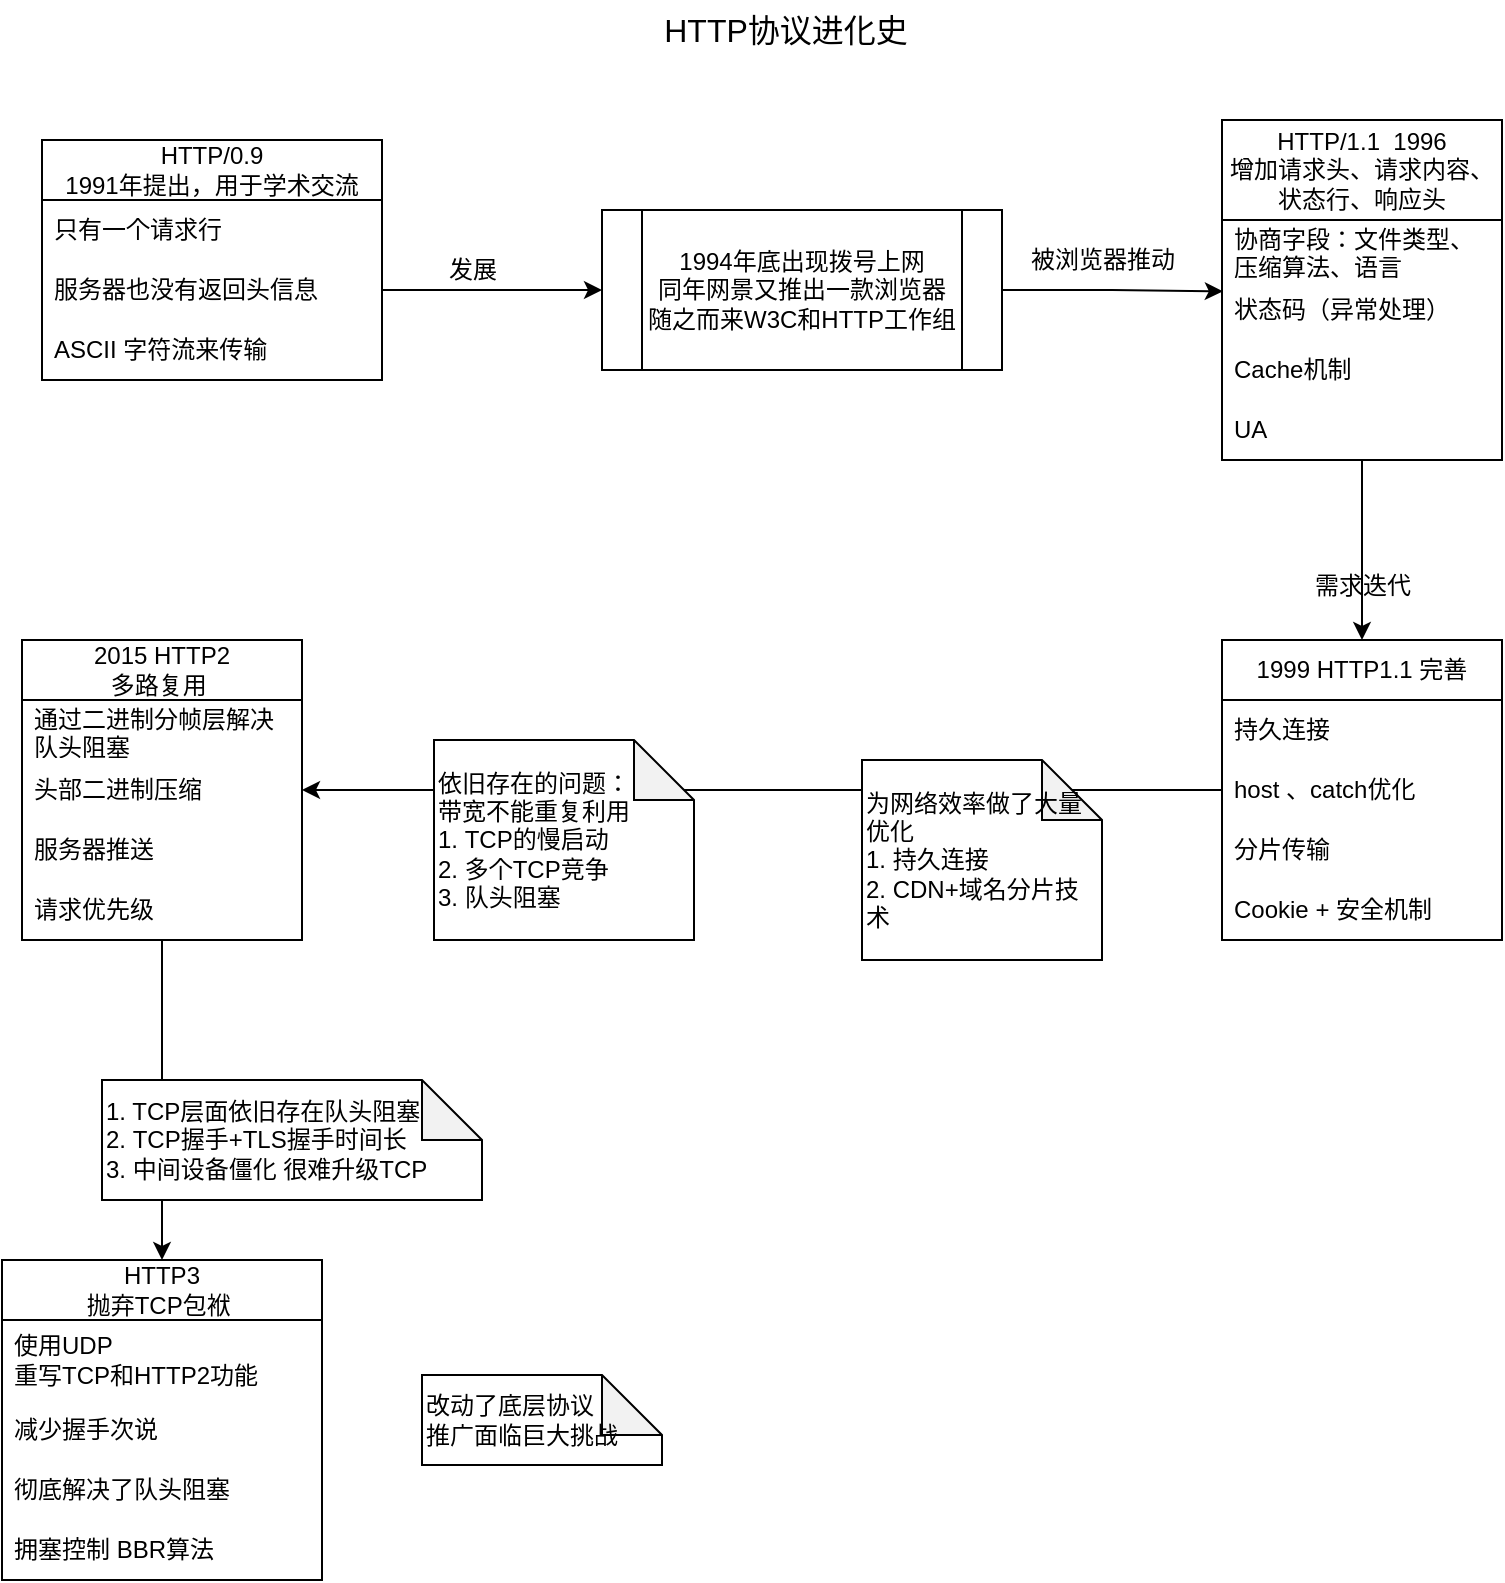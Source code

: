 <mxfile version="21.6.5" type="github">
  <diagram name="第 1 页" id="3cMhDdvCLDCUDS7P29Dp">
    <mxGraphModel dx="1252" dy="836" grid="1" gridSize="10" guides="1" tooltips="1" connect="1" arrows="1" fold="1" page="1" pageScale="1" pageWidth="827" pageHeight="1169" math="0" shadow="0">
      <root>
        <mxCell id="0" />
        <mxCell id="1" parent="0" />
        <mxCell id="F_t4GFWggmV5oPJhnei1-1" value="&lt;font style=&quot;font-size: 16px;&quot;&gt;HTTP协议进化史&lt;/font&gt;" style="text;html=1;strokeColor=none;fillColor=none;align=center;verticalAlign=middle;whiteSpace=wrap;rounded=0;" vertex="1" parent="1">
          <mxGeometry x="414" y="230" width="156" height="30" as="geometry" />
        </mxCell>
        <mxCell id="F_t4GFWggmV5oPJhnei1-4" value="HTTP/0.9&lt;br&gt;1991年提出，用于学术交流" style="swimlane;fontStyle=0;childLayout=stackLayout;horizontal=1;startSize=30;horizontalStack=0;resizeParent=1;resizeParentMax=0;resizeLast=0;collapsible=1;marginBottom=0;whiteSpace=wrap;html=1;" vertex="1" parent="1">
          <mxGeometry x="120" y="300" width="170" height="120" as="geometry" />
        </mxCell>
        <mxCell id="F_t4GFWggmV5oPJhnei1-5" value="只有一个请求行" style="text;strokeColor=none;fillColor=none;align=left;verticalAlign=middle;spacingLeft=4;spacingRight=4;overflow=hidden;points=[[0,0.5],[1,0.5]];portConstraint=eastwest;rotatable=0;whiteSpace=wrap;html=1;" vertex="1" parent="F_t4GFWggmV5oPJhnei1-4">
          <mxGeometry y="30" width="170" height="30" as="geometry" />
        </mxCell>
        <mxCell id="F_t4GFWggmV5oPJhnei1-6" value="服务器也没有返回头信息" style="text;strokeColor=none;fillColor=none;align=left;verticalAlign=middle;spacingLeft=4;spacingRight=4;overflow=hidden;points=[[0,0.5],[1,0.5]];portConstraint=eastwest;rotatable=0;whiteSpace=wrap;html=1;" vertex="1" parent="F_t4GFWggmV5oPJhnei1-4">
          <mxGeometry y="60" width="170" height="30" as="geometry" />
        </mxCell>
        <mxCell id="F_t4GFWggmV5oPJhnei1-7" value="ASCII 字符流来传输" style="text;strokeColor=none;fillColor=none;align=left;verticalAlign=middle;spacingLeft=4;spacingRight=4;overflow=hidden;points=[[0,0.5],[1,0.5]];portConstraint=eastwest;rotatable=0;whiteSpace=wrap;html=1;" vertex="1" parent="F_t4GFWggmV5oPJhnei1-4">
          <mxGeometry y="90" width="170" height="30" as="geometry" />
        </mxCell>
        <mxCell id="F_t4GFWggmV5oPJhnei1-17" style="edgeStyle=orthogonalEdgeStyle;rounded=0;orthogonalLoop=1;jettySize=auto;html=1;entryX=0.003;entryY=0.189;entryDx=0;entryDy=0;entryPerimeter=0;" edge="1" parent="1" source="F_t4GFWggmV5oPJhnei1-8" target="F_t4GFWggmV5oPJhnei1-11">
          <mxGeometry relative="1" as="geometry" />
        </mxCell>
        <mxCell id="F_t4GFWggmV5oPJhnei1-8" value="1994年底出现拨号上网&lt;br&gt;同年网景又推出一款浏览器&lt;br&gt;随之而来W3C和HTTP工作组" style="shape=process;whiteSpace=wrap;html=1;backgroundOutline=1;" vertex="1" parent="1">
          <mxGeometry x="400" y="335" width="200" height="80" as="geometry" />
        </mxCell>
        <mxCell id="F_t4GFWggmV5oPJhnei1-25" style="edgeStyle=orthogonalEdgeStyle;rounded=0;orthogonalLoop=1;jettySize=auto;html=1;entryX=0.5;entryY=0;entryDx=0;entryDy=0;" edge="1" parent="1" source="F_t4GFWggmV5oPJhnei1-9" target="F_t4GFWggmV5oPJhnei1-21">
          <mxGeometry relative="1" as="geometry" />
        </mxCell>
        <mxCell id="F_t4GFWggmV5oPJhnei1-9" value="HTTP/1.1&amp;nbsp; 1996&lt;br&gt;增加请求头、请求内容、状态行、响应头" style="swimlane;fontStyle=0;childLayout=stackLayout;horizontal=1;startSize=50;horizontalStack=0;resizeParent=1;resizeParentMax=0;resizeLast=0;collapsible=1;marginBottom=0;whiteSpace=wrap;html=1;" vertex="1" parent="1">
          <mxGeometry x="710" y="290" width="140" height="170" as="geometry" />
        </mxCell>
        <mxCell id="F_t4GFWggmV5oPJhnei1-10" value="协商字段：文件类型、压缩算法、语言" style="text;strokeColor=none;fillColor=none;align=left;verticalAlign=middle;spacingLeft=4;spacingRight=4;overflow=hidden;points=[[0,0.5],[1,0.5]];portConstraint=eastwest;rotatable=0;whiteSpace=wrap;html=1;" vertex="1" parent="F_t4GFWggmV5oPJhnei1-9">
          <mxGeometry y="50" width="140" height="30" as="geometry" />
        </mxCell>
        <mxCell id="F_t4GFWggmV5oPJhnei1-11" value="状态码（异常处理）" style="text;strokeColor=none;fillColor=none;align=left;verticalAlign=middle;spacingLeft=4;spacingRight=4;overflow=hidden;points=[[0,0.5],[1,0.5]];portConstraint=eastwest;rotatable=0;whiteSpace=wrap;html=1;" vertex="1" parent="F_t4GFWggmV5oPJhnei1-9">
          <mxGeometry y="80" width="140" height="30" as="geometry" />
        </mxCell>
        <mxCell id="F_t4GFWggmV5oPJhnei1-12" value="Cache机制" style="text;strokeColor=none;fillColor=none;align=left;verticalAlign=middle;spacingLeft=4;spacingRight=4;overflow=hidden;points=[[0,0.5],[1,0.5]];portConstraint=eastwest;rotatable=0;whiteSpace=wrap;html=1;" vertex="1" parent="F_t4GFWggmV5oPJhnei1-9">
          <mxGeometry y="110" width="140" height="30" as="geometry" />
        </mxCell>
        <mxCell id="F_t4GFWggmV5oPJhnei1-20" value="UA" style="text;strokeColor=none;fillColor=none;align=left;verticalAlign=middle;spacingLeft=4;spacingRight=4;overflow=hidden;points=[[0,0.5],[1,0.5]];portConstraint=eastwest;rotatable=0;whiteSpace=wrap;html=1;" vertex="1" parent="F_t4GFWggmV5oPJhnei1-9">
          <mxGeometry y="140" width="140" height="30" as="geometry" />
        </mxCell>
        <mxCell id="F_t4GFWggmV5oPJhnei1-16" style="edgeStyle=orthogonalEdgeStyle;rounded=0;orthogonalLoop=1;jettySize=auto;html=1;entryX=0;entryY=0.5;entryDx=0;entryDy=0;" edge="1" parent="1" source="F_t4GFWggmV5oPJhnei1-6" target="F_t4GFWggmV5oPJhnei1-8">
          <mxGeometry relative="1" as="geometry" />
        </mxCell>
        <mxCell id="F_t4GFWggmV5oPJhnei1-18" value="被浏览器推动" style="text;html=1;align=center;verticalAlign=middle;resizable=0;points=[];autosize=1;strokeColor=none;fillColor=none;" vertex="1" parent="1">
          <mxGeometry x="600" y="345" width="100" height="30" as="geometry" />
        </mxCell>
        <mxCell id="F_t4GFWggmV5oPJhnei1-19" value="发展" style="text;html=1;align=center;verticalAlign=middle;resizable=0;points=[];autosize=1;strokeColor=none;fillColor=none;" vertex="1" parent="1">
          <mxGeometry x="310" y="350" width="50" height="30" as="geometry" />
        </mxCell>
        <mxCell id="F_t4GFWggmV5oPJhnei1-34" value="" style="edgeStyle=orthogonalEdgeStyle;rounded=0;orthogonalLoop=1;jettySize=auto;html=1;" edge="1" parent="1" source="F_t4GFWggmV5oPJhnei1-21" target="F_t4GFWggmV5oPJhnei1-29">
          <mxGeometry relative="1" as="geometry" />
        </mxCell>
        <mxCell id="F_t4GFWggmV5oPJhnei1-21" value="1999 HTTP1.1 完善" style="swimlane;fontStyle=0;childLayout=stackLayout;horizontal=1;startSize=30;horizontalStack=0;resizeParent=1;resizeParentMax=0;resizeLast=0;collapsible=1;marginBottom=0;whiteSpace=wrap;html=1;" vertex="1" parent="1">
          <mxGeometry x="710" y="550" width="140" height="150" as="geometry" />
        </mxCell>
        <mxCell id="F_t4GFWggmV5oPJhnei1-22" value="持久连接" style="text;strokeColor=none;fillColor=none;align=left;verticalAlign=middle;spacingLeft=4;spacingRight=4;overflow=hidden;points=[[0,0.5],[1,0.5]];portConstraint=eastwest;rotatable=0;whiteSpace=wrap;html=1;" vertex="1" parent="F_t4GFWggmV5oPJhnei1-21">
          <mxGeometry y="30" width="140" height="30" as="geometry" />
        </mxCell>
        <mxCell id="F_t4GFWggmV5oPJhnei1-23" value="host 、catch优化" style="text;strokeColor=none;fillColor=none;align=left;verticalAlign=middle;spacingLeft=4;spacingRight=4;overflow=hidden;points=[[0,0.5],[1,0.5]];portConstraint=eastwest;rotatable=0;whiteSpace=wrap;html=1;" vertex="1" parent="F_t4GFWggmV5oPJhnei1-21">
          <mxGeometry y="60" width="140" height="30" as="geometry" />
        </mxCell>
        <mxCell id="F_t4GFWggmV5oPJhnei1-24" value="分片传输" style="text;strokeColor=none;fillColor=none;align=left;verticalAlign=middle;spacingLeft=4;spacingRight=4;overflow=hidden;points=[[0,0.5],[1,0.5]];portConstraint=eastwest;rotatable=0;whiteSpace=wrap;html=1;" vertex="1" parent="F_t4GFWggmV5oPJhnei1-21">
          <mxGeometry y="90" width="140" height="30" as="geometry" />
        </mxCell>
        <mxCell id="F_t4GFWggmV5oPJhnei1-28" value="Cookie + 安全机制" style="text;strokeColor=none;fillColor=none;align=left;verticalAlign=middle;spacingLeft=4;spacingRight=4;overflow=hidden;points=[[0,0.5],[1,0.5]];portConstraint=eastwest;rotatable=0;whiteSpace=wrap;html=1;" vertex="1" parent="F_t4GFWggmV5oPJhnei1-21">
          <mxGeometry y="120" width="140" height="30" as="geometry" />
        </mxCell>
        <mxCell id="F_t4GFWggmV5oPJhnei1-26" value="需求迭代" style="text;html=1;align=center;verticalAlign=middle;resizable=0;points=[];autosize=1;strokeColor=none;fillColor=none;" vertex="1" parent="1">
          <mxGeometry x="745" y="508" width="70" height="30" as="geometry" />
        </mxCell>
        <mxCell id="F_t4GFWggmV5oPJhnei1-27" value="为网络效率做了大量优化&lt;br&gt;1. 持久连接&lt;br&gt;2. CDN+域名分片技术" style="shape=note;whiteSpace=wrap;html=1;backgroundOutline=1;darkOpacity=0.05;align=left;" vertex="1" parent="1">
          <mxGeometry x="530" y="610" width="120" height="100" as="geometry" />
        </mxCell>
        <mxCell id="F_t4GFWggmV5oPJhnei1-43" value="" style="edgeStyle=orthogonalEdgeStyle;rounded=0;orthogonalLoop=1;jettySize=auto;html=1;" edge="1" parent="1" source="F_t4GFWggmV5oPJhnei1-29" target="F_t4GFWggmV5oPJhnei1-37">
          <mxGeometry relative="1" as="geometry" />
        </mxCell>
        <mxCell id="F_t4GFWggmV5oPJhnei1-29" value="2015 HTTP2&lt;br&gt;多路复用&amp;nbsp;" style="swimlane;fontStyle=0;childLayout=stackLayout;horizontal=1;startSize=30;horizontalStack=0;resizeParent=1;resizeParentMax=0;resizeLast=0;collapsible=1;marginBottom=0;whiteSpace=wrap;html=1;" vertex="1" parent="1">
          <mxGeometry x="110" y="550" width="140" height="150" as="geometry" />
        </mxCell>
        <mxCell id="F_t4GFWggmV5oPJhnei1-30" value="通过二进制分帧层解决队头阻塞" style="text;strokeColor=none;fillColor=none;align=left;verticalAlign=middle;spacingLeft=4;spacingRight=4;overflow=hidden;points=[[0,0.5],[1,0.5]];portConstraint=eastwest;rotatable=0;whiteSpace=wrap;html=1;" vertex="1" parent="F_t4GFWggmV5oPJhnei1-29">
          <mxGeometry y="30" width="140" height="30" as="geometry" />
        </mxCell>
        <mxCell id="F_t4GFWggmV5oPJhnei1-31" value="头部二进制压缩" style="text;strokeColor=none;fillColor=none;align=left;verticalAlign=middle;spacingLeft=4;spacingRight=4;overflow=hidden;points=[[0,0.5],[1,0.5]];portConstraint=eastwest;rotatable=0;whiteSpace=wrap;html=1;" vertex="1" parent="F_t4GFWggmV5oPJhnei1-29">
          <mxGeometry y="60" width="140" height="30" as="geometry" />
        </mxCell>
        <mxCell id="F_t4GFWggmV5oPJhnei1-32" value="服务器推送" style="text;strokeColor=none;fillColor=none;align=left;verticalAlign=middle;spacingLeft=4;spacingRight=4;overflow=hidden;points=[[0,0.5],[1,0.5]];portConstraint=eastwest;rotatable=0;whiteSpace=wrap;html=1;" vertex="1" parent="F_t4GFWggmV5oPJhnei1-29">
          <mxGeometry y="90" width="140" height="30" as="geometry" />
        </mxCell>
        <mxCell id="F_t4GFWggmV5oPJhnei1-33" value="请求优先级" style="text;strokeColor=none;fillColor=none;align=left;verticalAlign=middle;spacingLeft=4;spacingRight=4;overflow=hidden;points=[[0,0.5],[1,0.5]];portConstraint=eastwest;rotatable=0;whiteSpace=wrap;html=1;" vertex="1" parent="F_t4GFWggmV5oPJhnei1-29">
          <mxGeometry y="120" width="140" height="30" as="geometry" />
        </mxCell>
        <mxCell id="F_t4GFWggmV5oPJhnei1-35" value="依旧存在的问题：&lt;br&gt;带宽不能重复利用&lt;br&gt;1. TCP的慢启动&lt;br&gt;2. 多个TCP竞争&lt;br&gt;3. 队头阻塞" style="shape=note;whiteSpace=wrap;html=1;backgroundOutline=1;darkOpacity=0.05;align=left;" vertex="1" parent="1">
          <mxGeometry x="316" y="600" width="130" height="100" as="geometry" />
        </mxCell>
        <mxCell id="F_t4GFWggmV5oPJhnei1-37" value="HTTP3&lt;br&gt;抛弃TCP包袱&amp;nbsp;" style="swimlane;fontStyle=0;childLayout=stackLayout;horizontal=1;startSize=30;horizontalStack=0;resizeParent=1;resizeParentMax=0;resizeLast=0;collapsible=1;marginBottom=0;whiteSpace=wrap;html=1;" vertex="1" parent="1">
          <mxGeometry x="100" y="860" width="160" height="160" as="geometry" />
        </mxCell>
        <mxCell id="F_t4GFWggmV5oPJhnei1-38" value="使用UDP&lt;br&gt;重写TCP和HTTP2功能" style="text;strokeColor=none;fillColor=none;align=left;verticalAlign=middle;spacingLeft=4;spacingRight=4;overflow=hidden;points=[[0,0.5],[1,0.5]];portConstraint=eastwest;rotatable=0;whiteSpace=wrap;html=1;" vertex="1" parent="F_t4GFWggmV5oPJhnei1-37">
          <mxGeometry y="30" width="160" height="40" as="geometry" />
        </mxCell>
        <mxCell id="F_t4GFWggmV5oPJhnei1-39" value="减少握手次说" style="text;strokeColor=none;fillColor=none;align=left;verticalAlign=middle;spacingLeft=4;spacingRight=4;overflow=hidden;points=[[0,0.5],[1,0.5]];portConstraint=eastwest;rotatable=0;whiteSpace=wrap;html=1;" vertex="1" parent="F_t4GFWggmV5oPJhnei1-37">
          <mxGeometry y="70" width="160" height="30" as="geometry" />
        </mxCell>
        <mxCell id="F_t4GFWggmV5oPJhnei1-40" value="彻底解决了队头阻塞" style="text;strokeColor=none;fillColor=none;align=left;verticalAlign=middle;spacingLeft=4;spacingRight=4;overflow=hidden;points=[[0,0.5],[1,0.5]];portConstraint=eastwest;rotatable=0;whiteSpace=wrap;html=1;" vertex="1" parent="F_t4GFWggmV5oPJhnei1-37">
          <mxGeometry y="100" width="160" height="30" as="geometry" />
        </mxCell>
        <mxCell id="F_t4GFWggmV5oPJhnei1-48" value="拥塞控制 BBR算法" style="text;strokeColor=none;fillColor=none;align=left;verticalAlign=middle;spacingLeft=4;spacingRight=4;overflow=hidden;points=[[0,0.5],[1,0.5]];portConstraint=eastwest;rotatable=0;whiteSpace=wrap;html=1;" vertex="1" parent="F_t4GFWggmV5oPJhnei1-37">
          <mxGeometry y="130" width="160" height="30" as="geometry" />
        </mxCell>
        <mxCell id="F_t4GFWggmV5oPJhnei1-44" value="1. TCP层面依旧存在队头阻塞&lt;br&gt;2. TCP握手+TLS握手时间长&lt;br&gt;3. 中间设备僵化 很难升级TCP" style="shape=note;whiteSpace=wrap;html=1;backgroundOutline=1;darkOpacity=0.05;align=left;" vertex="1" parent="1">
          <mxGeometry x="150" y="770" width="190" height="60" as="geometry" />
        </mxCell>
        <mxCell id="F_t4GFWggmV5oPJhnei1-49" value="&lt;div&gt;改动了底层协议&lt;/div&gt;&lt;div&gt;&lt;span style=&quot;background-color: initial;&quot;&gt;推广面临巨大挑战&lt;/span&gt;&lt;/div&gt;" style="shape=note;whiteSpace=wrap;html=1;backgroundOutline=1;darkOpacity=0.05;align=left;" vertex="1" parent="1">
          <mxGeometry x="310" y="917.5" width="120" height="45" as="geometry" />
        </mxCell>
      </root>
    </mxGraphModel>
  </diagram>
</mxfile>
